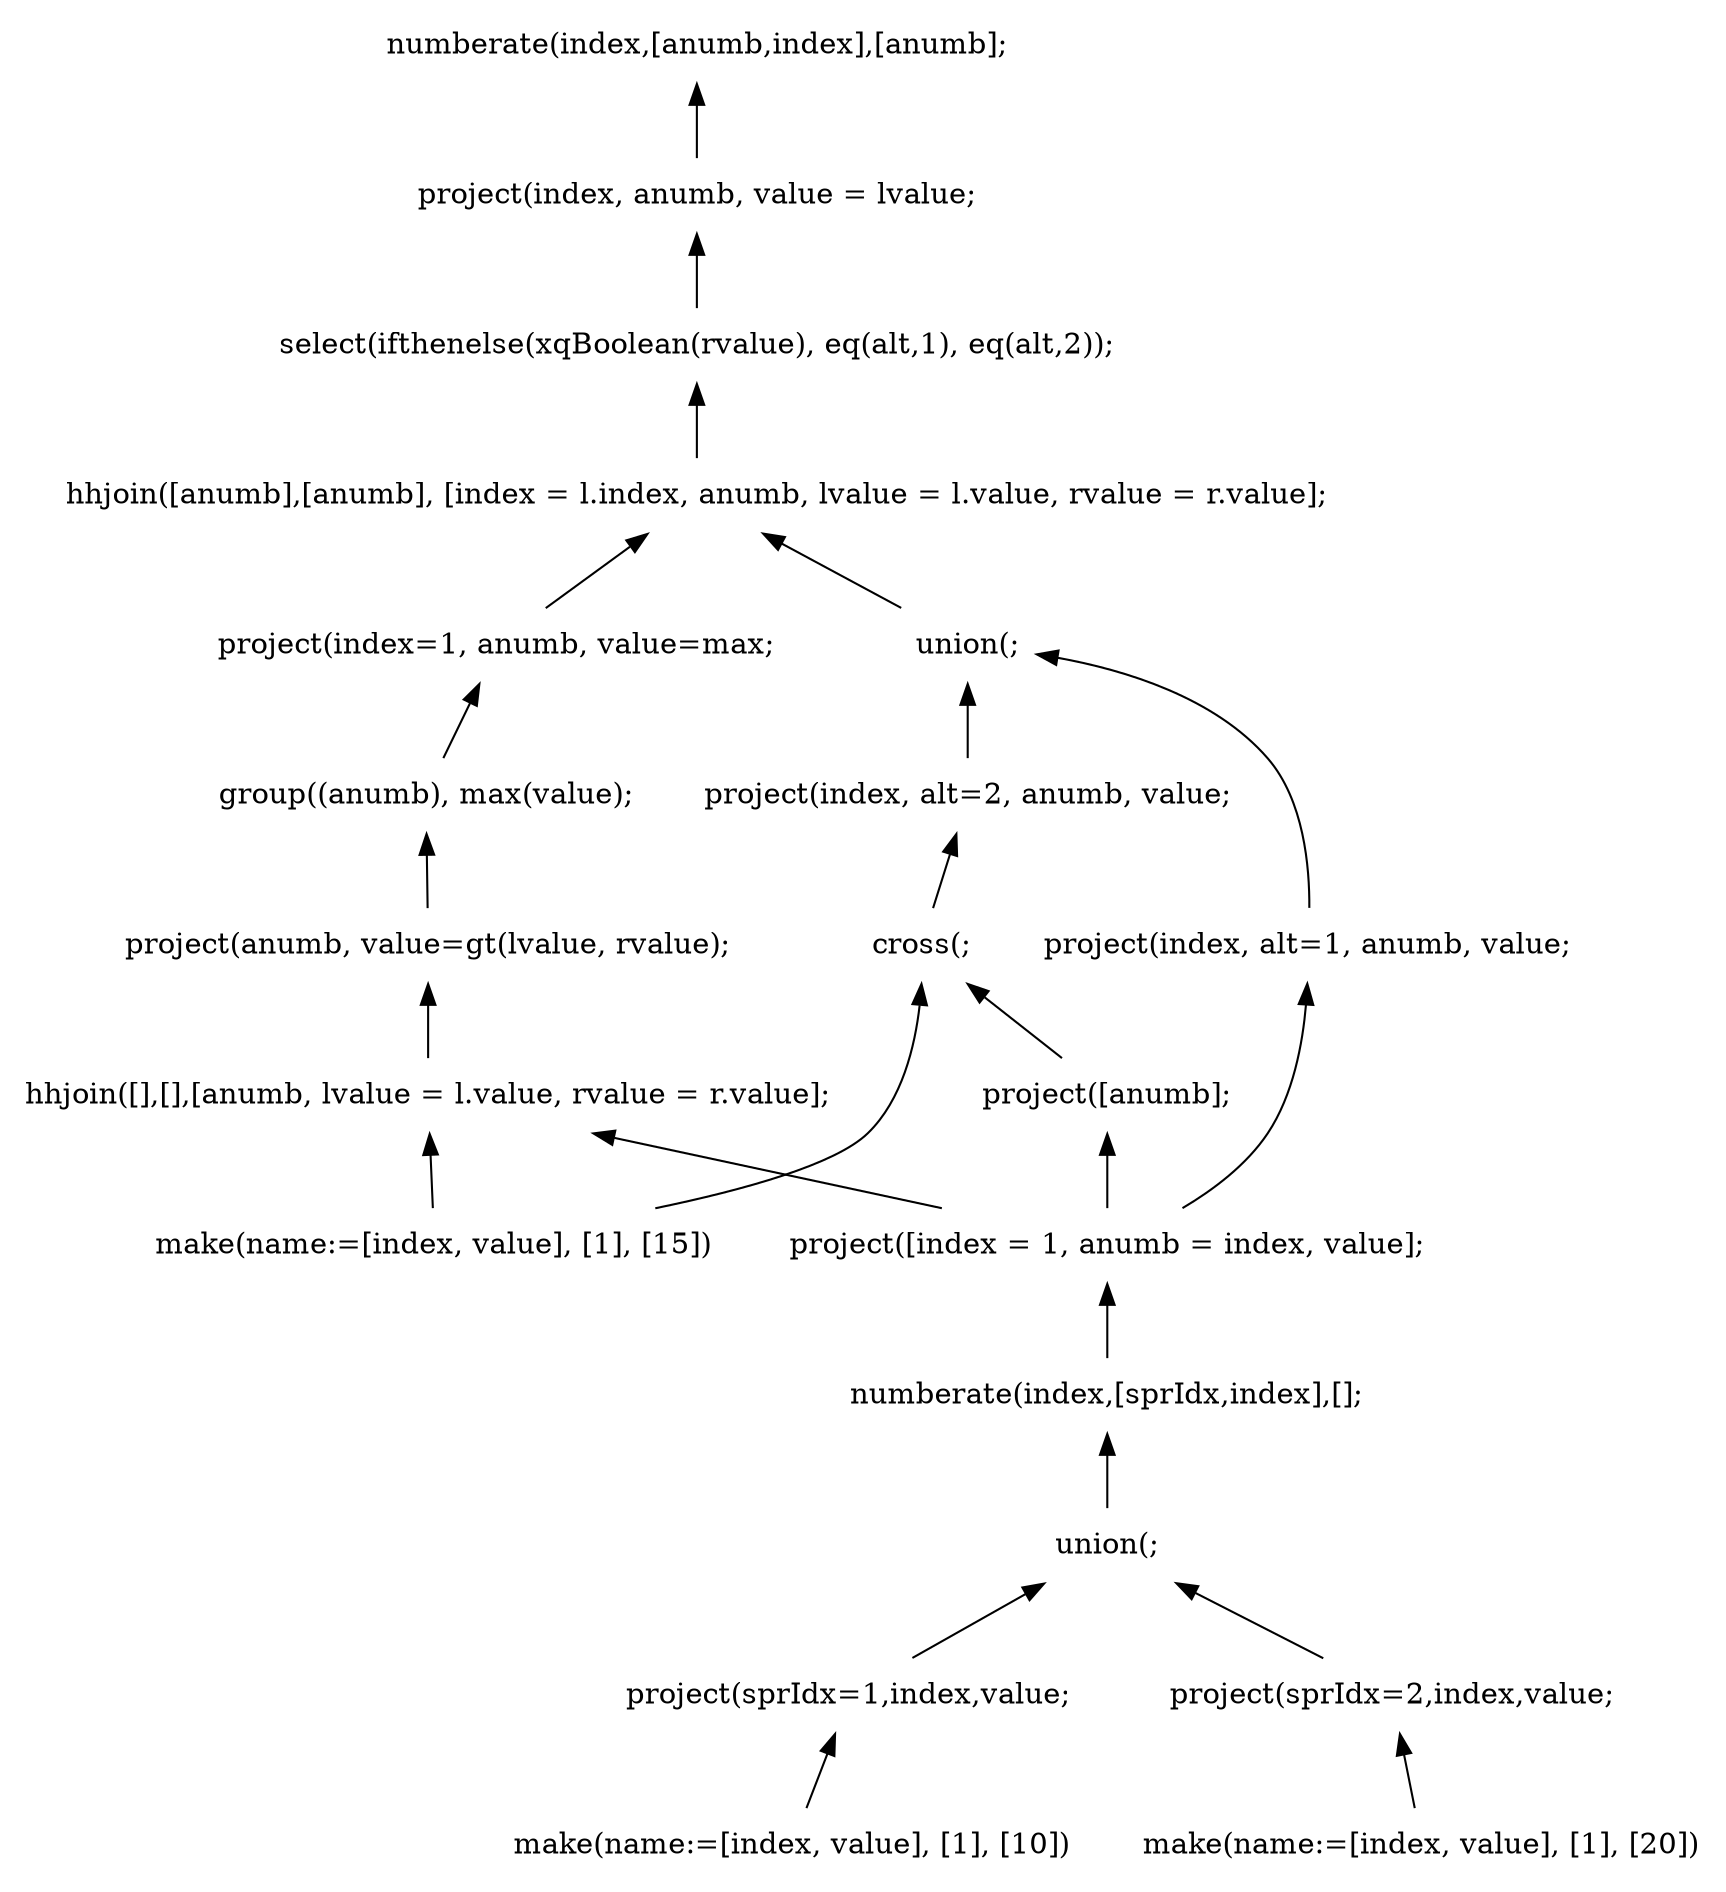 digraph AST {
edge [color=black, dir=both, weight=1, fontcolor=black, arrowhead=none, arrowtail=normal]
node [shape=plaintext]
numberate1 [label="numberate(index,[anumb,index],[anumb];"]
  numberate1 -> project2
project2 [label="project(index, anumb, value = lvalue;"]
    project2 -> select3
select3 [label="select(ifthenelse(xqBoolean(rvalue), eq(alt,1), eq(alt,2));"]
      select3 -> hhjoin4
hhjoin4 [label="hhjoin([anumb],[anumb], [index = l.index, anumb, lvalue = l.value, rvalue = r.value];"]
        hhjoin4 -> union5
union5 [label="union(;"]
          union5 -> project6
project6 [label="project(index, alt=1, anumb, value;"]
            project6 -> projectx121




projectx121 [label="project([index = 1, anumb = index, value];"]
              projectx121 -> numberatex121
numberatex121 [label="numberate(index,[sprIdx,index],[];"]
                numberatex121 -> unionx121
unionx121 [label="union(;"]
                  unionx121 -> projectx122
projectx122 [label="project(sprIdx=1,index,value;"]
                    projectx122 -> makex121
makex121 [label="make(name:=[index, value], [1], [10])"]
                    unionx121 -> projectx123
projectx123 [label="project(sprIdx=2,index,value;"]
                      projectx123 -> makex122
makex122 [label="make(name:=[index, value], [1], [20])"]

            union5 -> project14
project14 [label="project(index, alt=2, anumb, value;"]
              project14 -> cross15
cross15 [label="cross(;"]
                cross15 -> make16
make16 [label="make(name:=[index, value], [1], [15])"]
                  cross15 -> project17
project17 [label="project([anumb];"]
                    project17 -> projectx121
                    
                    hhjoin4 -> project16
project16 [label="project(index=1, anumb, value=max;"]
            project16 -> group17
group17 [label="group((anumb), max(value);"]
              group17 -> project18
project18 [label="project(anumb, value=gt(lvalue, rvalue);"]
                project18 -> hhjoin19
hhjoin19 [label="hhjoin([],[],[anumb, lvalue = l.value, rvalue = r.value];"]
                  hhjoin19 -> projectx121


                    hhjoin19 -> make16

}